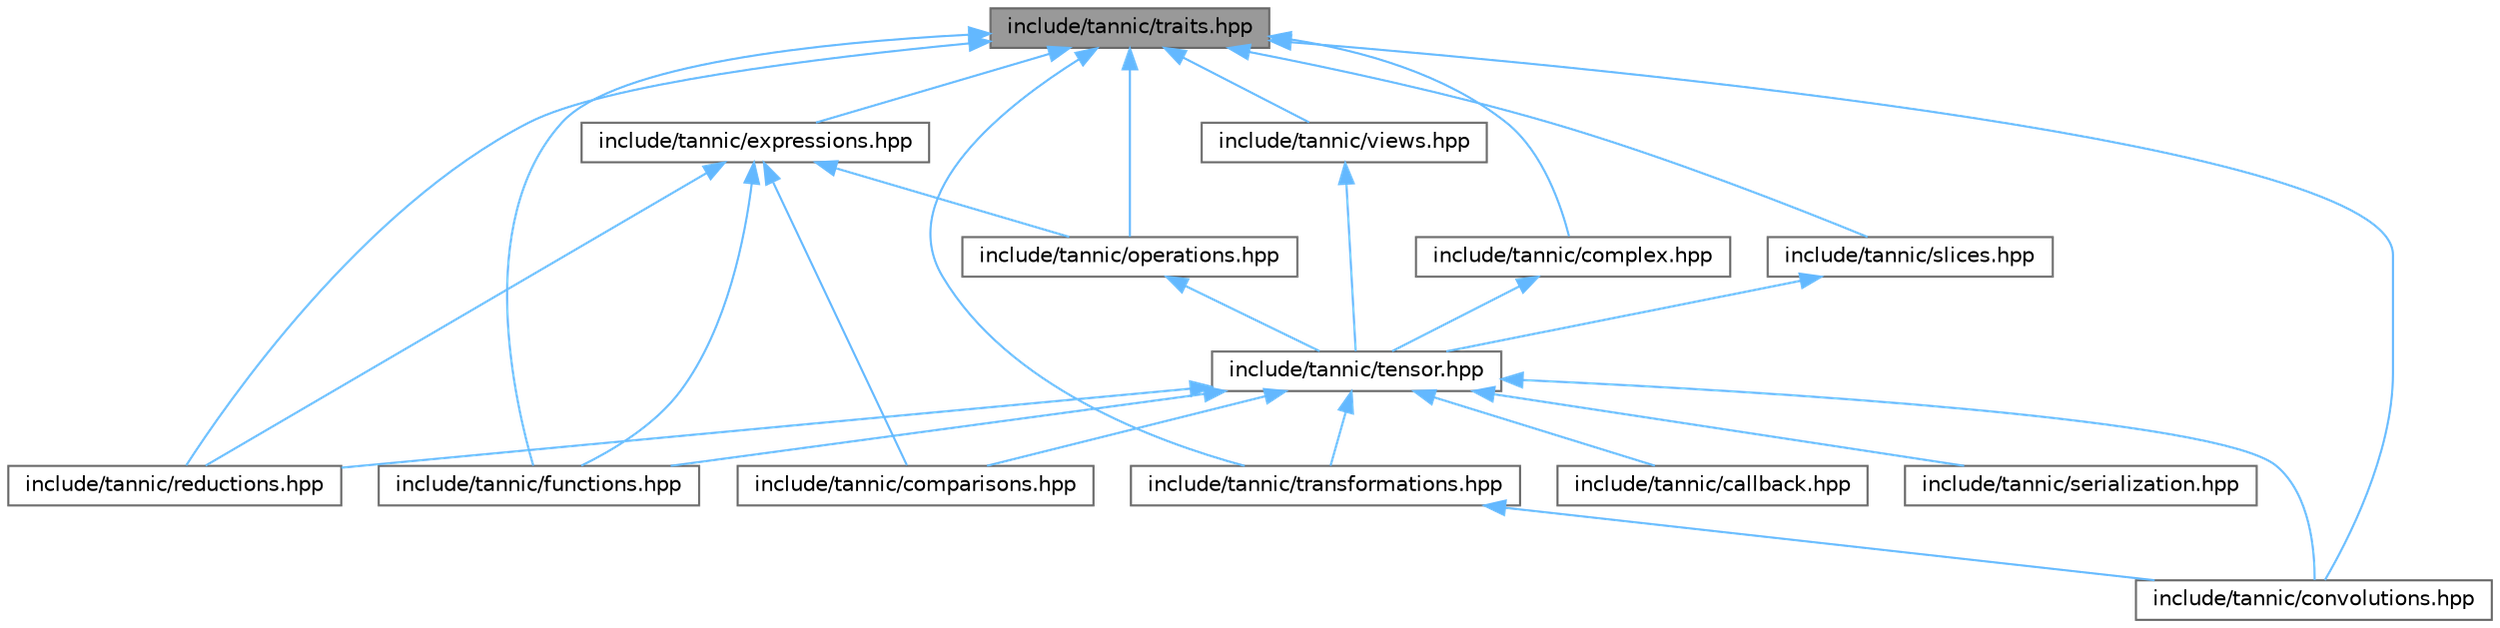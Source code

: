 digraph "include/tannic/traits.hpp"
{
 // LATEX_PDF_SIZE
  bgcolor="transparent";
  edge [fontname=Helvetica,fontsize=10,labelfontname=Helvetica,labelfontsize=10];
  node [fontname=Helvetica,fontsize=10,shape=box,height=0.2,width=0.4];
  Node1 [id="Node000001",label="include/tannic/traits.hpp",height=0.2,width=0.4,color="gray40", fillcolor="grey60", style="filled", fontcolor="black",tooltip=" "];
  Node1 -> Node2 [id="edge1_Node000001_Node000002",dir="back",color="steelblue1",style="solid",tooltip=" "];
  Node2 [id="Node000002",label="include/tannic/complex.hpp",height=0.2,width=0.4,color="grey40", fillcolor="white", style="filled",URL="$db/dd8/complex_8hpp.html",tooltip="Complex number operations for the Tannic Tensor Library."];
  Node2 -> Node3 [id="edge2_Node000002_Node000003",dir="back",color="steelblue1",style="solid",tooltip=" "];
  Node3 [id="Node000003",label="include/tannic/tensor.hpp",height=0.2,width=0.4,color="grey40", fillcolor="white", style="filled",URL="$d3/d8b/tensor_8hpp.html",tooltip="Core multidimensional tensor class for the Tannic Tensor Library."];
  Node3 -> Node4 [id="edge3_Node000003_Node000004",dir="back",color="steelblue1",style="solid",tooltip=" "];
  Node4 [id="Node000004",label="include/tannic/callback.hpp",height=0.2,width=0.4,color="grey40", fillcolor="white", style="filled",URL="$da/db7/callback_8hpp.html",tooltip=" "];
  Node3 -> Node5 [id="edge4_Node000003_Node000005",dir="back",color="steelblue1",style="solid",tooltip=" "];
  Node5 [id="Node000005",label="include/tannic/comparisons.hpp",height=0.2,width=0.4,color="grey40", fillcolor="white", style="filled",URL="$de/d06/comparisons_8hpp.html",tooltip="Defines element-wise comparison operations for tensor expressions."];
  Node3 -> Node6 [id="edge5_Node000003_Node000006",dir="back",color="steelblue1",style="solid",tooltip=" "];
  Node6 [id="Node000006",label="include/tannic/convolutions.hpp",height=0.2,width=0.4,color="grey40", fillcolor="white", style="filled",URL="$d6/dba/convolutions_8hpp.html",tooltip="Defines tensor convolutional operations."];
  Node3 -> Node7 [id="edge6_Node000003_Node000007",dir="back",color="steelblue1",style="solid",tooltip=" "];
  Node7 [id="Node000007",label="include/tannic/functions.hpp",height=0.2,width=0.4,color="grey40", fillcolor="white", style="filled",URL="$db/d1a/functions_8hpp.html",tooltip="Defines mathematical function operations for tensor expressions."];
  Node3 -> Node8 [id="edge7_Node000003_Node000008",dir="back",color="steelblue1",style="solid",tooltip=" "];
  Node8 [id="Node000008",label="include/tannic/reductions.hpp",height=0.2,width=0.4,color="grey40", fillcolor="white", style="filled",URL="$d1/d01/reductions_8hpp.html",tooltip="Defines reduction operations for tensor expressions."];
  Node3 -> Node9 [id="edge8_Node000003_Node000009",dir="back",color="steelblue1",style="solid",tooltip=" "];
  Node9 [id="Node000009",label="include/tannic/serialization.hpp",height=0.2,width=0.4,color="grey40", fillcolor="white", style="filled",URL="$d8/d21/serialization_8hpp.html",tooltip=" "];
  Node3 -> Node10 [id="edge9_Node000003_Node000010",dir="back",color="steelblue1",style="solid",tooltip=" "];
  Node10 [id="Node000010",label="include/tannic/transformations.hpp",height=0.2,width=0.4,color="grey40", fillcolor="white", style="filled",URL="$d8/d71/transformations_8hpp.html",tooltip="Defines tensor transformation operations."];
  Node10 -> Node6 [id="edge10_Node000010_Node000006",dir="back",color="steelblue1",style="solid",tooltip=" "];
  Node1 -> Node6 [id="edge11_Node000001_Node000006",dir="back",color="steelblue1",style="solid",tooltip=" "];
  Node1 -> Node11 [id="edge12_Node000001_Node000011",dir="back",color="steelblue1",style="solid",tooltip=" "];
  Node11 [id="Node000011",label="include/tannic/expressions.hpp",height=0.2,width=0.4,color="grey40", fillcolor="white", style="filled",URL="$d5/d8b/expressions_8hpp.html",tooltip=" "];
  Node11 -> Node5 [id="edge13_Node000011_Node000005",dir="back",color="steelblue1",style="solid",tooltip=" "];
  Node11 -> Node7 [id="edge14_Node000011_Node000007",dir="back",color="steelblue1",style="solid",tooltip=" "];
  Node11 -> Node12 [id="edge15_Node000011_Node000012",dir="back",color="steelblue1",style="solid",tooltip=" "];
  Node12 [id="Node000012",label="include/tannic/operations.hpp",height=0.2,width=0.4,color="grey40", fillcolor="white", style="filled",URL="$d6/d00/operations_8hpp.html",tooltip="Defines expression templates tensor aritmetic operations."];
  Node12 -> Node3 [id="edge16_Node000012_Node000003",dir="back",color="steelblue1",style="solid",tooltip=" "];
  Node11 -> Node8 [id="edge17_Node000011_Node000008",dir="back",color="steelblue1",style="solid",tooltip=" "];
  Node1 -> Node7 [id="edge18_Node000001_Node000007",dir="back",color="steelblue1",style="solid",tooltip=" "];
  Node1 -> Node12 [id="edge19_Node000001_Node000012",dir="back",color="steelblue1",style="solid",tooltip=" "];
  Node1 -> Node8 [id="edge20_Node000001_Node000008",dir="back",color="steelblue1",style="solid",tooltip=" "];
  Node1 -> Node13 [id="edge21_Node000001_Node000013",dir="back",color="steelblue1",style="solid",tooltip=" "];
  Node13 [id="Node000013",label="include/tannic/slices.hpp",height=0.2,width=0.4,color="grey40", fillcolor="white", style="filled",URL="$d4/d71/slices_8hpp.html",tooltip="Implements tensor slicing for expression templates in the Tannic Tensor Library."];
  Node13 -> Node3 [id="edge22_Node000013_Node000003",dir="back",color="steelblue1",style="solid",tooltip=" "];
  Node1 -> Node10 [id="edge23_Node000001_Node000010",dir="back",color="steelblue1",style="solid",tooltip=" "];
  Node1 -> Node14 [id="edge24_Node000001_Node000014",dir="back",color="steelblue1",style="solid",tooltip=" "];
  Node14 [id="Node000014",label="include/tannic/views.hpp",height=0.2,width=0.4,color="grey40", fillcolor="white", style="filled",URL="$de/d49/views_8hpp.html",tooltip="Implements views for tensors in the Tannic Tensor Library."];
  Node14 -> Node3 [id="edge25_Node000014_Node000003",dir="back",color="steelblue1",style="solid",tooltip=" "];
}
